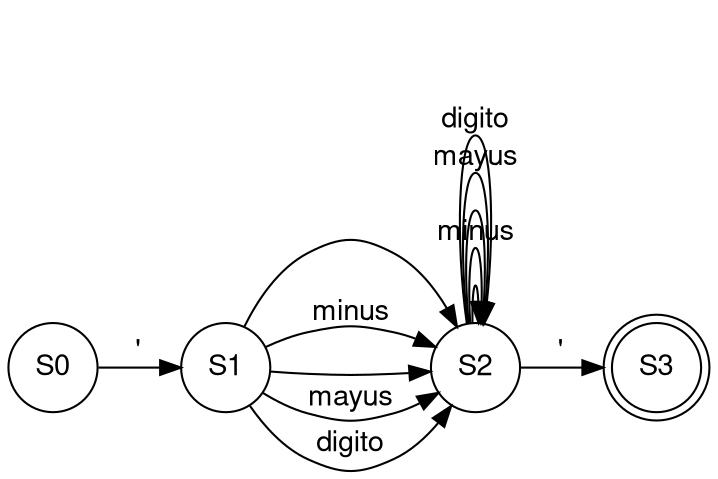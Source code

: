 digraph AFD {
fontname="Helvetica,Arial,sans-serif";
node [fontname="Helvetica,Arial,sans-serif"]
edge [fontname="Helvetica,Arial,sans-serif"]
rankdir=LR;
node [shape = doublecircle]; S3;
node [shape = circle];
S0->S1[label="\'"]
S1->S2[label=""]
S1->S2[label="minus"]
S1->S2[label="\n"]
S1->S2[label="mayus"]
S1->S2[label="digito"]
S2->S2[label=""]
S2->S2[label="minus"]
S2->S2[label="\n"]
S2->S3[label="\'"]
S2->S2[label="mayus"]
S2->S2[label="digito"]
}